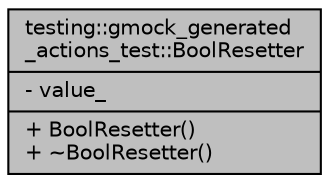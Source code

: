 digraph "testing::gmock_generated_actions_test::BoolResetter"
{
  edge [fontname="Helvetica",fontsize="10",labelfontname="Helvetica",labelfontsize="10"];
  node [fontname="Helvetica",fontsize="10",shape=record];
  Node1 [label="{testing::gmock_generated\l_actions_test::BoolResetter\n|- value_\l|+ BoolResetter()\l+ ~BoolResetter()\l}",height=0.2,width=0.4,color="black", fillcolor="grey75", style="filled", fontcolor="black"];
}

